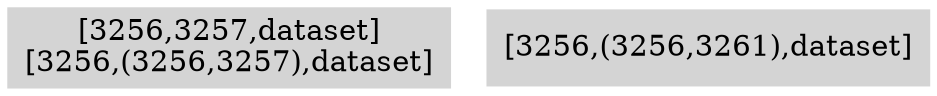 digraph { 
4146 [shape=box,style=filled,color=".0 .0 .83",label="[3256,3257,dataset]\n[3256,(3256,3257),dataset]"];
4147 [shape=box,style=filled,color=".0 .0 .83",label="[3256,(3256,3261),dataset]"];
}